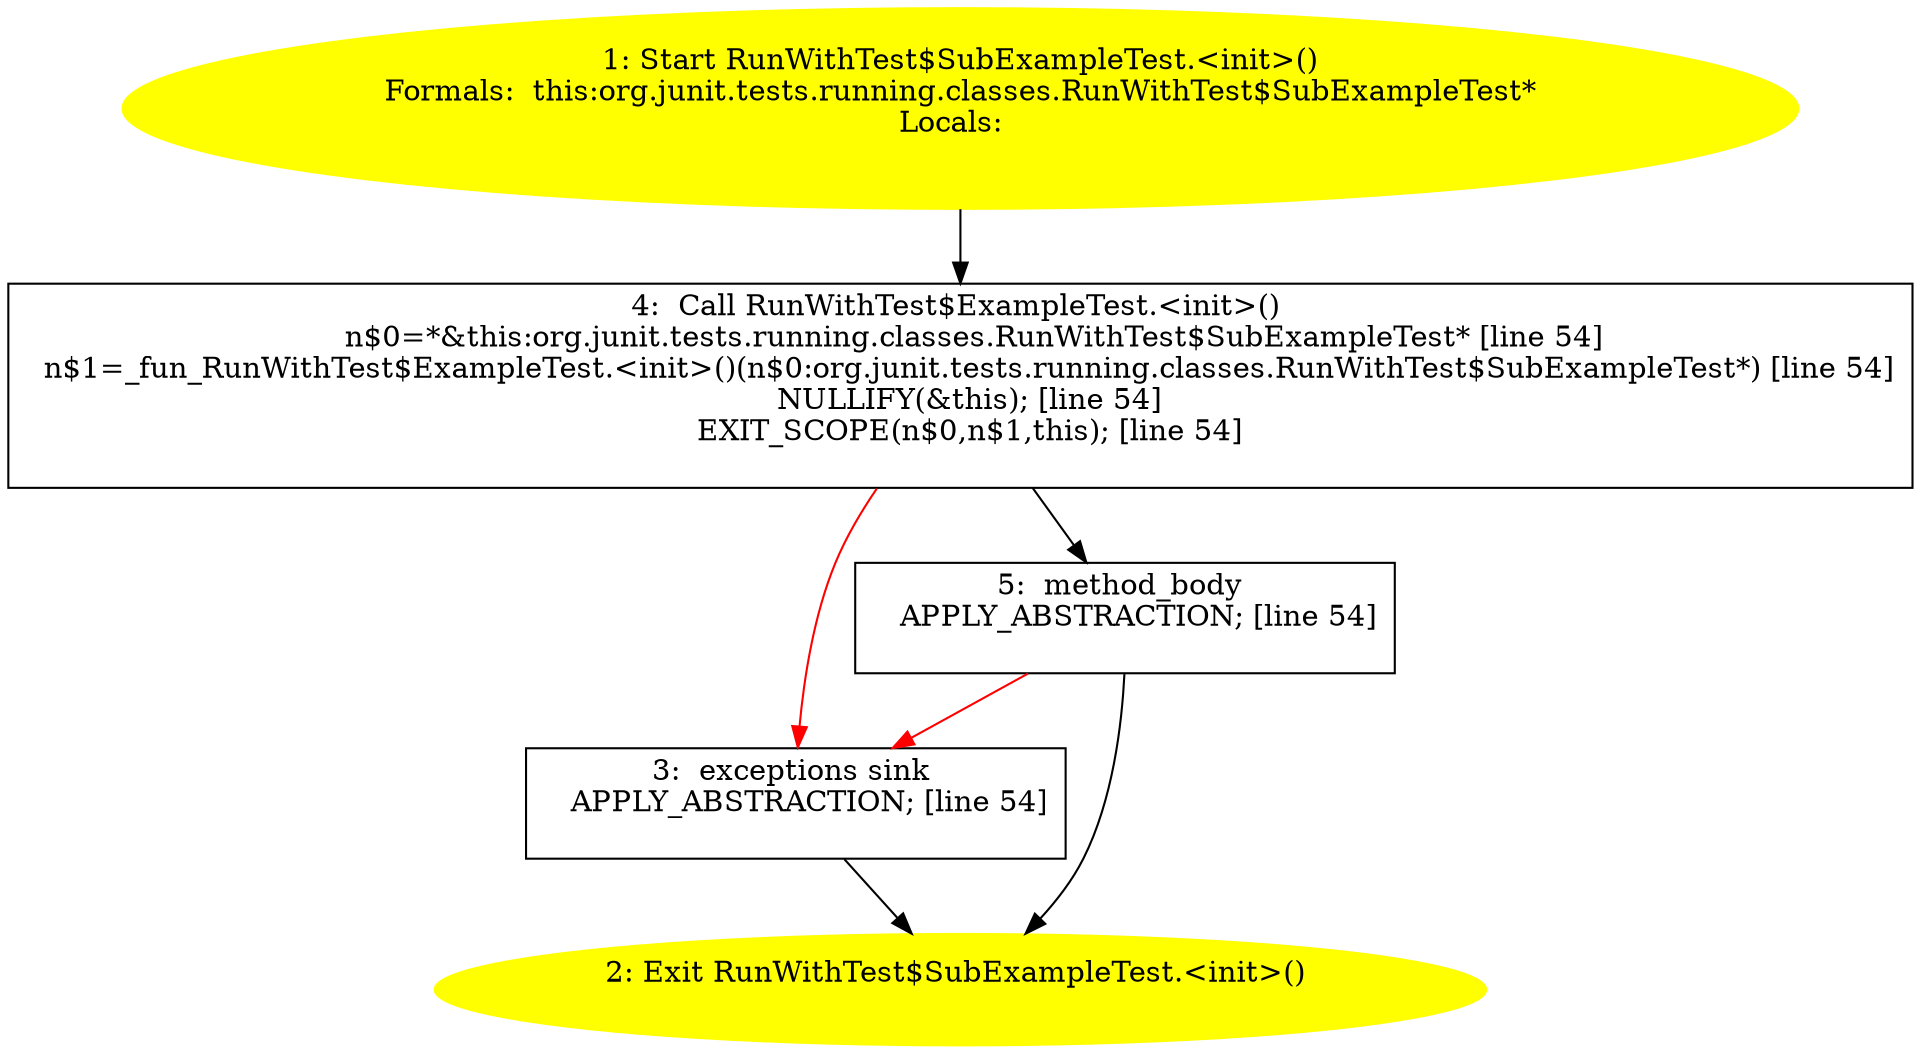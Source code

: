 /* @generated */
digraph cfg {
"org.junit.tests.running.classes.RunWithTest$SubExampleTest.<init>().ca8e2602afd9244be7b3b4311ef1e9bc_1" [label="1: Start RunWithTest$SubExampleTest.<init>()\nFormals:  this:org.junit.tests.running.classes.RunWithTest$SubExampleTest*\nLocals:  \n  " color=yellow style=filled]
	

	 "org.junit.tests.running.classes.RunWithTest$SubExampleTest.<init>().ca8e2602afd9244be7b3b4311ef1e9bc_1" -> "org.junit.tests.running.classes.RunWithTest$SubExampleTest.<init>().ca8e2602afd9244be7b3b4311ef1e9bc_4" ;
"org.junit.tests.running.classes.RunWithTest$SubExampleTest.<init>().ca8e2602afd9244be7b3b4311ef1e9bc_2" [label="2: Exit RunWithTest$SubExampleTest.<init>() \n  " color=yellow style=filled]
	

"org.junit.tests.running.classes.RunWithTest$SubExampleTest.<init>().ca8e2602afd9244be7b3b4311ef1e9bc_3" [label="3:  exceptions sink \n   APPLY_ABSTRACTION; [line 54]\n " shape="box"]
	

	 "org.junit.tests.running.classes.RunWithTest$SubExampleTest.<init>().ca8e2602afd9244be7b3b4311ef1e9bc_3" -> "org.junit.tests.running.classes.RunWithTest$SubExampleTest.<init>().ca8e2602afd9244be7b3b4311ef1e9bc_2" ;
"org.junit.tests.running.classes.RunWithTest$SubExampleTest.<init>().ca8e2602afd9244be7b3b4311ef1e9bc_4" [label="4:  Call RunWithTest$ExampleTest.<init>() \n   n$0=*&this:org.junit.tests.running.classes.RunWithTest$SubExampleTest* [line 54]\n  n$1=_fun_RunWithTest$ExampleTest.<init>()(n$0:org.junit.tests.running.classes.RunWithTest$SubExampleTest*) [line 54]\n  NULLIFY(&this); [line 54]\n  EXIT_SCOPE(n$0,n$1,this); [line 54]\n " shape="box"]
	

	 "org.junit.tests.running.classes.RunWithTest$SubExampleTest.<init>().ca8e2602afd9244be7b3b4311ef1e9bc_4" -> "org.junit.tests.running.classes.RunWithTest$SubExampleTest.<init>().ca8e2602afd9244be7b3b4311ef1e9bc_5" ;
	 "org.junit.tests.running.classes.RunWithTest$SubExampleTest.<init>().ca8e2602afd9244be7b3b4311ef1e9bc_4" -> "org.junit.tests.running.classes.RunWithTest$SubExampleTest.<init>().ca8e2602afd9244be7b3b4311ef1e9bc_3" [color="red" ];
"org.junit.tests.running.classes.RunWithTest$SubExampleTest.<init>().ca8e2602afd9244be7b3b4311ef1e9bc_5" [label="5:  method_body \n   APPLY_ABSTRACTION; [line 54]\n " shape="box"]
	

	 "org.junit.tests.running.classes.RunWithTest$SubExampleTest.<init>().ca8e2602afd9244be7b3b4311ef1e9bc_5" -> "org.junit.tests.running.classes.RunWithTest$SubExampleTest.<init>().ca8e2602afd9244be7b3b4311ef1e9bc_2" ;
	 "org.junit.tests.running.classes.RunWithTest$SubExampleTest.<init>().ca8e2602afd9244be7b3b4311ef1e9bc_5" -> "org.junit.tests.running.classes.RunWithTest$SubExampleTest.<init>().ca8e2602afd9244be7b3b4311ef1e9bc_3" [color="red" ];
}
